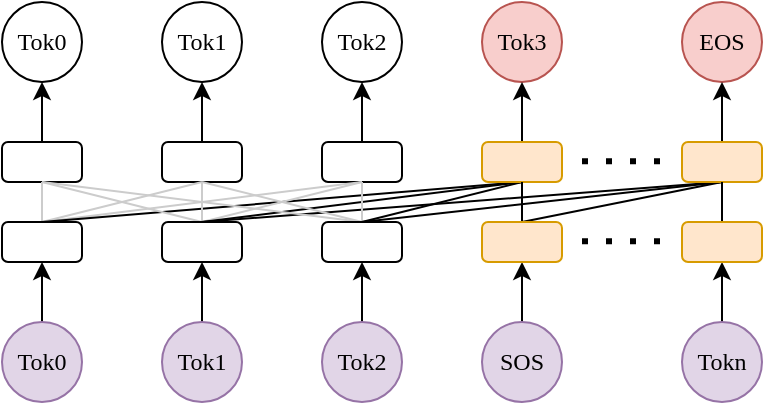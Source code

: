 <mxfile version="24.4.10" type="github">
  <diagram name="第 1 页" id="my_R00X8lxtd07l_SSTb">
    <mxGraphModel dx="2074" dy="1180" grid="1" gridSize="10" guides="1" tooltips="1" connect="1" arrows="1" fold="1" page="1" pageScale="1" pageWidth="1200" pageHeight="500" math="0" shadow="0">
      <root>
        <mxCell id="0" />
        <mxCell id="1" parent="0" />
        <mxCell id="lcf8dqBqyBgC7CTnqn8Q-1" style="edgeStyle=none;rounded=0;orthogonalLoop=1;jettySize=auto;html=1;exitX=0.5;exitY=0;exitDx=0;exitDy=0;entryX=0.5;entryY=1;entryDx=0;entryDy=0;" edge="1" parent="1" source="lcf8dqBqyBgC7CTnqn8Q-2" target="lcf8dqBqyBgC7CTnqn8Q-27">
          <mxGeometry relative="1" as="geometry" />
        </mxCell>
        <mxCell id="lcf8dqBqyBgC7CTnqn8Q-2" value="&lt;font face=&quot;Times New Roman&quot;&gt;Tok0&lt;/font&gt;" style="ellipse;whiteSpace=wrap;html=1;aspect=fixed;fillColor=#e1d5e7;strokeColor=#9673a6;" vertex="1" parent="1">
          <mxGeometry x="70" y="190" width="40" height="40" as="geometry" />
        </mxCell>
        <mxCell id="lcf8dqBqyBgC7CTnqn8Q-3" style="edgeStyle=none;rounded=0;orthogonalLoop=1;jettySize=auto;html=1;exitX=0.5;exitY=0;exitDx=0;exitDy=0;entryX=0.5;entryY=1;entryDx=0;entryDy=0;" edge="1" parent="1" source="lcf8dqBqyBgC7CTnqn8Q-4" target="lcf8dqBqyBgC7CTnqn8Q-33">
          <mxGeometry relative="1" as="geometry" />
        </mxCell>
        <mxCell id="lcf8dqBqyBgC7CTnqn8Q-4" value="&lt;font face=&quot;Times New Roman&quot;&gt;Tok1&lt;/font&gt;" style="ellipse;whiteSpace=wrap;html=1;aspect=fixed;fillColor=#e1d5e7;strokeColor=#9673a6;" vertex="1" parent="1">
          <mxGeometry x="150" y="190" width="40" height="40" as="geometry" />
        </mxCell>
        <mxCell id="lcf8dqBqyBgC7CTnqn8Q-5" style="edgeStyle=none;rounded=0;orthogonalLoop=1;jettySize=auto;html=1;exitX=0.5;exitY=0;exitDx=0;exitDy=0;entryX=0.5;entryY=1;entryDx=0;entryDy=0;" edge="1" parent="1" source="lcf8dqBqyBgC7CTnqn8Q-6" target="lcf8dqBqyBgC7CTnqn8Q-39">
          <mxGeometry relative="1" as="geometry" />
        </mxCell>
        <mxCell id="lcf8dqBqyBgC7CTnqn8Q-6" value="&lt;font face=&quot;Times New Roman&quot;&gt;Tok2&lt;/font&gt;" style="ellipse;whiteSpace=wrap;html=1;aspect=fixed;fillColor=#e1d5e7;strokeColor=#9673a6;" vertex="1" parent="1">
          <mxGeometry x="230" y="190" width="40" height="40" as="geometry" />
        </mxCell>
        <mxCell id="lcf8dqBqyBgC7CTnqn8Q-7" style="edgeStyle=none;rounded=0;orthogonalLoop=1;jettySize=auto;html=1;exitX=0.5;exitY=0;exitDx=0;exitDy=0;entryX=0.5;entryY=1;entryDx=0;entryDy=0;" edge="1" parent="1" source="lcf8dqBqyBgC7CTnqn8Q-8" target="lcf8dqBqyBgC7CTnqn8Q-44">
          <mxGeometry relative="1" as="geometry" />
        </mxCell>
        <mxCell id="lcf8dqBqyBgC7CTnqn8Q-8" value="&lt;font face=&quot;Times New Roman&quot;&gt;SOS&lt;/font&gt;" style="ellipse;whiteSpace=wrap;html=1;aspect=fixed;fillColor=#e1d5e7;strokeColor=#9673a6;" vertex="1" parent="1">
          <mxGeometry x="310" y="190" width="40" height="40" as="geometry" />
        </mxCell>
        <mxCell id="lcf8dqBqyBgC7CTnqn8Q-9" style="edgeStyle=none;rounded=0;orthogonalLoop=1;jettySize=auto;html=1;exitX=0.5;exitY=0;exitDx=0;exitDy=0;entryX=0.5;entryY=1;entryDx=0;entryDy=0;" edge="1" parent="1" source="lcf8dqBqyBgC7CTnqn8Q-10" target="lcf8dqBqyBgC7CTnqn8Q-48">
          <mxGeometry relative="1" as="geometry" />
        </mxCell>
        <mxCell id="lcf8dqBqyBgC7CTnqn8Q-10" value="&lt;font face=&quot;Times New Roman&quot;&gt;Tokn&lt;/font&gt;" style="ellipse;whiteSpace=wrap;html=1;aspect=fixed;fillColor=#e1d5e7;strokeColor=#9673a6;" vertex="1" parent="1">
          <mxGeometry x="410" y="190" width="40" height="40" as="geometry" />
        </mxCell>
        <mxCell id="lcf8dqBqyBgC7CTnqn8Q-11" value="&lt;font face=&quot;Times New Roman&quot;&gt;Tok0&lt;/font&gt;" style="ellipse;whiteSpace=wrap;html=1;aspect=fixed;" vertex="1" parent="1">
          <mxGeometry x="70" y="30" width="40" height="40" as="geometry" />
        </mxCell>
        <mxCell id="lcf8dqBqyBgC7CTnqn8Q-12" value="&lt;font face=&quot;Times New Roman&quot;&gt;Tok1&lt;/font&gt;" style="ellipse;whiteSpace=wrap;html=1;aspect=fixed;" vertex="1" parent="1">
          <mxGeometry x="150" y="30" width="40" height="40" as="geometry" />
        </mxCell>
        <mxCell id="lcf8dqBqyBgC7CTnqn8Q-13" value="&lt;font face=&quot;Times New Roman&quot;&gt;Tok2&lt;/font&gt;" style="ellipse;whiteSpace=wrap;html=1;aspect=fixed;" vertex="1" parent="1">
          <mxGeometry x="230" y="30" width="40" height="40" as="geometry" />
        </mxCell>
        <mxCell id="lcf8dqBqyBgC7CTnqn8Q-14" value="&lt;font face=&quot;Times New Roman&quot;&gt;Tok3&lt;/font&gt;" style="ellipse;whiteSpace=wrap;html=1;aspect=fixed;fillColor=#f8cecc;strokeColor=#b85450;" vertex="1" parent="1">
          <mxGeometry x="310" y="30" width="40" height="40" as="geometry" />
        </mxCell>
        <mxCell id="lcf8dqBqyBgC7CTnqn8Q-15" value="&lt;font face=&quot;Times New Roman&quot;&gt;EOS&lt;/font&gt;" style="ellipse;whiteSpace=wrap;html=1;aspect=fixed;fillColor=#f8cecc;strokeColor=#b85450;" vertex="1" parent="1">
          <mxGeometry x="410" y="30" width="40" height="40" as="geometry" />
        </mxCell>
        <mxCell id="lcf8dqBqyBgC7CTnqn8Q-17" style="edgeStyle=none;rounded=0;orthogonalLoop=1;jettySize=auto;html=1;exitX=0.5;exitY=0;exitDx=0;exitDy=0;entryX=0.5;entryY=1;entryDx=0;entryDy=0;" edge="1" parent="1" source="lcf8dqBqyBgC7CTnqn8Q-18" target="lcf8dqBqyBgC7CTnqn8Q-11">
          <mxGeometry relative="1" as="geometry" />
        </mxCell>
        <mxCell id="lcf8dqBqyBgC7CTnqn8Q-18" value="" style="rounded=1;whiteSpace=wrap;html=1;" vertex="1" parent="1">
          <mxGeometry x="70" y="100" width="40" height="20" as="geometry" />
        </mxCell>
        <mxCell id="lcf8dqBqyBgC7CTnqn8Q-19" style="edgeStyle=none;rounded=0;orthogonalLoop=1;jettySize=auto;html=1;exitX=0.5;exitY=0;exitDx=0;exitDy=0;entryX=0.5;entryY=1;entryDx=0;entryDy=0;" edge="1" parent="1" source="lcf8dqBqyBgC7CTnqn8Q-20" target="lcf8dqBqyBgC7CTnqn8Q-12">
          <mxGeometry relative="1" as="geometry" />
        </mxCell>
        <mxCell id="lcf8dqBqyBgC7CTnqn8Q-20" value="" style="rounded=1;whiteSpace=wrap;html=1;" vertex="1" parent="1">
          <mxGeometry x="150" y="100" width="40" height="20" as="geometry" />
        </mxCell>
        <mxCell id="lcf8dqBqyBgC7CTnqn8Q-21" style="edgeStyle=none;rounded=0;orthogonalLoop=1;jettySize=auto;html=1;exitX=0.5;exitY=0;exitDx=0;exitDy=0;entryX=0.5;entryY=1;entryDx=0;entryDy=0;" edge="1" parent="1" source="lcf8dqBqyBgC7CTnqn8Q-22" target="lcf8dqBqyBgC7CTnqn8Q-13">
          <mxGeometry relative="1" as="geometry" />
        </mxCell>
        <mxCell id="lcf8dqBqyBgC7CTnqn8Q-22" value="" style="rounded=1;whiteSpace=wrap;html=1;" vertex="1" parent="1">
          <mxGeometry x="230" y="100" width="40" height="20" as="geometry" />
        </mxCell>
        <mxCell id="lcf8dqBqyBgC7CTnqn8Q-23" style="rounded=0;orthogonalLoop=1;jettySize=auto;html=1;exitX=0.5;exitY=0;exitDx=0;exitDy=0;entryX=0.5;entryY=1;entryDx=0;entryDy=0;endArrow=none;endFill=0;strokeColor=#CCCCCC;" edge="1" parent="1" source="lcf8dqBqyBgC7CTnqn8Q-27" target="lcf8dqBqyBgC7CTnqn8Q-18">
          <mxGeometry relative="1" as="geometry" />
        </mxCell>
        <mxCell id="lcf8dqBqyBgC7CTnqn8Q-24" style="edgeStyle=none;rounded=0;orthogonalLoop=1;jettySize=auto;html=1;exitX=0.5;exitY=0;exitDx=0;exitDy=0;entryX=0.5;entryY=1;entryDx=0;entryDy=0;endArrow=none;endFill=0;strokeColor=#CCCCCC;" edge="1" parent="1" source="lcf8dqBqyBgC7CTnqn8Q-27" target="lcf8dqBqyBgC7CTnqn8Q-20">
          <mxGeometry relative="1" as="geometry" />
        </mxCell>
        <mxCell id="lcf8dqBqyBgC7CTnqn8Q-25" style="edgeStyle=none;rounded=0;orthogonalLoop=1;jettySize=auto;html=1;exitX=0.5;exitY=0;exitDx=0;exitDy=0;entryX=0.5;entryY=1;entryDx=0;entryDy=0;endArrow=none;endFill=0;strokeColor=#CCCCCC;" edge="1" parent="1" source="lcf8dqBqyBgC7CTnqn8Q-27" target="lcf8dqBqyBgC7CTnqn8Q-22">
          <mxGeometry relative="1" as="geometry" />
        </mxCell>
        <mxCell id="lcf8dqBqyBgC7CTnqn8Q-26" style="edgeStyle=none;rounded=0;orthogonalLoop=1;jettySize=auto;html=1;exitX=0.5;exitY=0;exitDx=0;exitDy=0;entryX=0.5;entryY=1;entryDx=0;entryDy=0;endArrow=none;endFill=0;" edge="1" parent="1" source="lcf8dqBqyBgC7CTnqn8Q-27" target="lcf8dqBqyBgC7CTnqn8Q-41">
          <mxGeometry relative="1" as="geometry" />
        </mxCell>
        <mxCell id="lcf8dqBqyBgC7CTnqn8Q-27" value="" style="rounded=1;whiteSpace=wrap;html=1;" vertex="1" parent="1">
          <mxGeometry x="70" y="140" width="40" height="20" as="geometry" />
        </mxCell>
        <mxCell id="lcf8dqBqyBgC7CTnqn8Q-28" style="rounded=0;orthogonalLoop=1;jettySize=auto;html=1;exitX=0.5;exitY=0;exitDx=0;exitDy=0;entryX=0.5;entryY=1;entryDx=0;entryDy=0;endArrow=none;endFill=0;strokeColor=#CCCCCC;" edge="1" parent="1" source="lcf8dqBqyBgC7CTnqn8Q-33" target="lcf8dqBqyBgC7CTnqn8Q-20">
          <mxGeometry relative="1" as="geometry" />
        </mxCell>
        <mxCell id="lcf8dqBqyBgC7CTnqn8Q-29" style="rounded=0;orthogonalLoop=1;jettySize=auto;html=1;exitX=0.5;exitY=0;exitDx=0;exitDy=0;endArrow=none;endFill=0;strokeColor=#CCCCCC;" edge="1" parent="1" source="lcf8dqBqyBgC7CTnqn8Q-33">
          <mxGeometry relative="1" as="geometry">
            <mxPoint x="250" y="120" as="targetPoint" />
          </mxGeometry>
        </mxCell>
        <mxCell id="lcf8dqBqyBgC7CTnqn8Q-30" style="edgeStyle=none;rounded=0;orthogonalLoop=1;jettySize=auto;html=1;exitX=0.5;exitY=0;exitDx=0;exitDy=0;entryX=0.5;entryY=1;entryDx=0;entryDy=0;endArrow=none;endFill=0;strokeColor=#CCCCCC;" edge="1" parent="1" source="lcf8dqBqyBgC7CTnqn8Q-33" target="lcf8dqBqyBgC7CTnqn8Q-18">
          <mxGeometry relative="1" as="geometry" />
        </mxCell>
        <mxCell id="lcf8dqBqyBgC7CTnqn8Q-31" style="edgeStyle=none;rounded=0;orthogonalLoop=1;jettySize=auto;html=1;exitX=0.5;exitY=0;exitDx=0;exitDy=0;endArrow=none;endFill=0;" edge="1" parent="1" source="lcf8dqBqyBgC7CTnqn8Q-33">
          <mxGeometry relative="1" as="geometry">
            <mxPoint x="330" y="120.0" as="targetPoint" />
          </mxGeometry>
        </mxCell>
        <mxCell id="lcf8dqBqyBgC7CTnqn8Q-32" style="edgeStyle=none;rounded=0;orthogonalLoop=1;jettySize=auto;html=1;exitX=0.5;exitY=0;exitDx=0;exitDy=0;endArrow=none;endFill=0;" edge="1" parent="1" source="lcf8dqBqyBgC7CTnqn8Q-33">
          <mxGeometry relative="1" as="geometry">
            <mxPoint x="430" y="120.0" as="targetPoint" />
          </mxGeometry>
        </mxCell>
        <mxCell id="lcf8dqBqyBgC7CTnqn8Q-33" value="" style="rounded=1;whiteSpace=wrap;html=1;" vertex="1" parent="1">
          <mxGeometry x="150" y="140" width="40" height="20" as="geometry" />
        </mxCell>
        <mxCell id="lcf8dqBqyBgC7CTnqn8Q-34" style="edgeStyle=none;rounded=0;orthogonalLoop=1;jettySize=auto;html=1;exitX=0.5;exitY=0;exitDx=0;exitDy=0;endArrow=none;endFill=0;strokeColor=#CCCCCC;" edge="1" parent="1" source="lcf8dqBqyBgC7CTnqn8Q-39">
          <mxGeometry relative="1" as="geometry">
            <mxPoint x="250" y="120" as="targetPoint" />
          </mxGeometry>
        </mxCell>
        <mxCell id="lcf8dqBqyBgC7CTnqn8Q-35" style="edgeStyle=none;rounded=0;orthogonalLoop=1;jettySize=auto;html=1;exitX=0.5;exitY=0;exitDx=0;exitDy=0;endArrow=none;endFill=0;" edge="1" parent="1" source="lcf8dqBqyBgC7CTnqn8Q-39">
          <mxGeometry relative="1" as="geometry">
            <mxPoint x="330" y="120" as="targetPoint" />
          </mxGeometry>
        </mxCell>
        <mxCell id="lcf8dqBqyBgC7CTnqn8Q-36" style="edgeStyle=none;rounded=0;orthogonalLoop=1;jettySize=auto;html=1;exitX=0.5;exitY=0;exitDx=0;exitDy=0;endArrow=none;endFill=0;" edge="1" parent="1" source="lcf8dqBqyBgC7CTnqn8Q-39">
          <mxGeometry relative="1" as="geometry">
            <mxPoint x="430" y="120" as="targetPoint" />
          </mxGeometry>
        </mxCell>
        <mxCell id="lcf8dqBqyBgC7CTnqn8Q-37" style="edgeStyle=none;rounded=0;orthogonalLoop=1;jettySize=auto;html=1;exitX=0.5;exitY=0;exitDx=0;exitDy=0;endArrow=none;endFill=0;strokeColor=#CCCCCC;" edge="1" parent="1" source="lcf8dqBqyBgC7CTnqn8Q-39">
          <mxGeometry relative="1" as="geometry">
            <mxPoint x="170" y="120" as="targetPoint" />
          </mxGeometry>
        </mxCell>
        <mxCell id="lcf8dqBqyBgC7CTnqn8Q-38" style="edgeStyle=none;rounded=0;orthogonalLoop=1;jettySize=auto;html=1;exitX=0.5;exitY=0;exitDx=0;exitDy=0;entryX=0.5;entryY=1;entryDx=0;entryDy=0;endArrow=none;endFill=0;strokeColor=#CCCCCC;" edge="1" parent="1" source="lcf8dqBqyBgC7CTnqn8Q-39" target="lcf8dqBqyBgC7CTnqn8Q-18">
          <mxGeometry relative="1" as="geometry" />
        </mxCell>
        <mxCell id="lcf8dqBqyBgC7CTnqn8Q-39" value="" style="rounded=1;whiteSpace=wrap;html=1;" vertex="1" parent="1">
          <mxGeometry x="230" y="140" width="40" height="20" as="geometry" />
        </mxCell>
        <mxCell id="lcf8dqBqyBgC7CTnqn8Q-40" style="edgeStyle=none;rounded=0;orthogonalLoop=1;jettySize=auto;html=1;exitX=0.5;exitY=0;exitDx=0;exitDy=0;entryX=0.5;entryY=1;entryDx=0;entryDy=0;" edge="1" parent="1" source="lcf8dqBqyBgC7CTnqn8Q-41" target="lcf8dqBqyBgC7CTnqn8Q-14">
          <mxGeometry relative="1" as="geometry" />
        </mxCell>
        <mxCell id="lcf8dqBqyBgC7CTnqn8Q-41" value="" style="rounded=1;whiteSpace=wrap;html=1;fillColor=#ffe6cc;strokeColor=#d79b00;" vertex="1" parent="1">
          <mxGeometry x="310" y="100" width="40" height="20" as="geometry" />
        </mxCell>
        <mxCell id="lcf8dqBqyBgC7CTnqn8Q-42" style="edgeStyle=none;rounded=0;orthogonalLoop=1;jettySize=auto;html=1;exitX=0.5;exitY=0;exitDx=0;exitDy=0;endArrow=none;endFill=0;" edge="1" parent="1" source="lcf8dqBqyBgC7CTnqn8Q-44">
          <mxGeometry relative="1" as="geometry">
            <mxPoint x="330" y="120" as="targetPoint" />
          </mxGeometry>
        </mxCell>
        <mxCell id="lcf8dqBqyBgC7CTnqn8Q-43" style="edgeStyle=none;rounded=0;orthogonalLoop=1;jettySize=auto;html=1;exitX=0.5;exitY=0;exitDx=0;exitDy=0;endArrow=none;endFill=0;" edge="1" parent="1" source="lcf8dqBqyBgC7CTnqn8Q-44">
          <mxGeometry relative="1" as="geometry">
            <mxPoint x="430" y="120" as="targetPoint" />
          </mxGeometry>
        </mxCell>
        <mxCell id="lcf8dqBqyBgC7CTnqn8Q-44" value="" style="rounded=1;whiteSpace=wrap;html=1;fillColor=#ffe6cc;strokeColor=#d79b00;" vertex="1" parent="1">
          <mxGeometry x="310" y="140" width="40" height="20" as="geometry" />
        </mxCell>
        <mxCell id="lcf8dqBqyBgC7CTnqn8Q-45" style="edgeStyle=none;rounded=0;orthogonalLoop=1;jettySize=auto;html=1;exitX=0.5;exitY=0;exitDx=0;exitDy=0;entryX=0.5;entryY=1;entryDx=0;entryDy=0;" edge="1" parent="1" source="lcf8dqBqyBgC7CTnqn8Q-46" target="lcf8dqBqyBgC7CTnqn8Q-15">
          <mxGeometry relative="1" as="geometry" />
        </mxCell>
        <mxCell id="lcf8dqBqyBgC7CTnqn8Q-46" value="" style="rounded=1;whiteSpace=wrap;html=1;fillColor=#ffe6cc;strokeColor=#d79b00;" vertex="1" parent="1">
          <mxGeometry x="410" y="100" width="40" height="20" as="geometry" />
        </mxCell>
        <mxCell id="lcf8dqBqyBgC7CTnqn8Q-47" style="edgeStyle=none;rounded=0;orthogonalLoop=1;jettySize=auto;html=1;exitX=0.5;exitY=0;exitDx=0;exitDy=0;endArrow=none;endFill=0;" edge="1" parent="1" source="lcf8dqBqyBgC7CTnqn8Q-48">
          <mxGeometry relative="1" as="geometry">
            <mxPoint x="430" y="120" as="targetPoint" />
          </mxGeometry>
        </mxCell>
        <mxCell id="lcf8dqBqyBgC7CTnqn8Q-48" value="" style="rounded=1;whiteSpace=wrap;html=1;fillColor=#ffe6cc;strokeColor=#d79b00;" vertex="1" parent="1">
          <mxGeometry x="410" y="140" width="40" height="20" as="geometry" />
        </mxCell>
        <mxCell id="lcf8dqBqyBgC7CTnqn8Q-49" value="" style="endArrow=none;dashed=1;html=1;dashPattern=1 3;strokeWidth=3;rounded=0;endFill=0;" edge="1" parent="1">
          <mxGeometry width="50" height="50" relative="1" as="geometry">
            <mxPoint x="360" y="109.68" as="sourcePoint" />
            <mxPoint x="400" y="109.68" as="targetPoint" />
          </mxGeometry>
        </mxCell>
        <mxCell id="lcf8dqBqyBgC7CTnqn8Q-50" value="" style="endArrow=none;dashed=1;html=1;dashPattern=1 3;strokeWidth=3;rounded=0;" edge="1" parent="1">
          <mxGeometry width="50" height="50" relative="1" as="geometry">
            <mxPoint x="360" y="149.68" as="sourcePoint" />
            <mxPoint x="400" y="149.68" as="targetPoint" />
          </mxGeometry>
        </mxCell>
      </root>
    </mxGraphModel>
  </diagram>
</mxfile>
